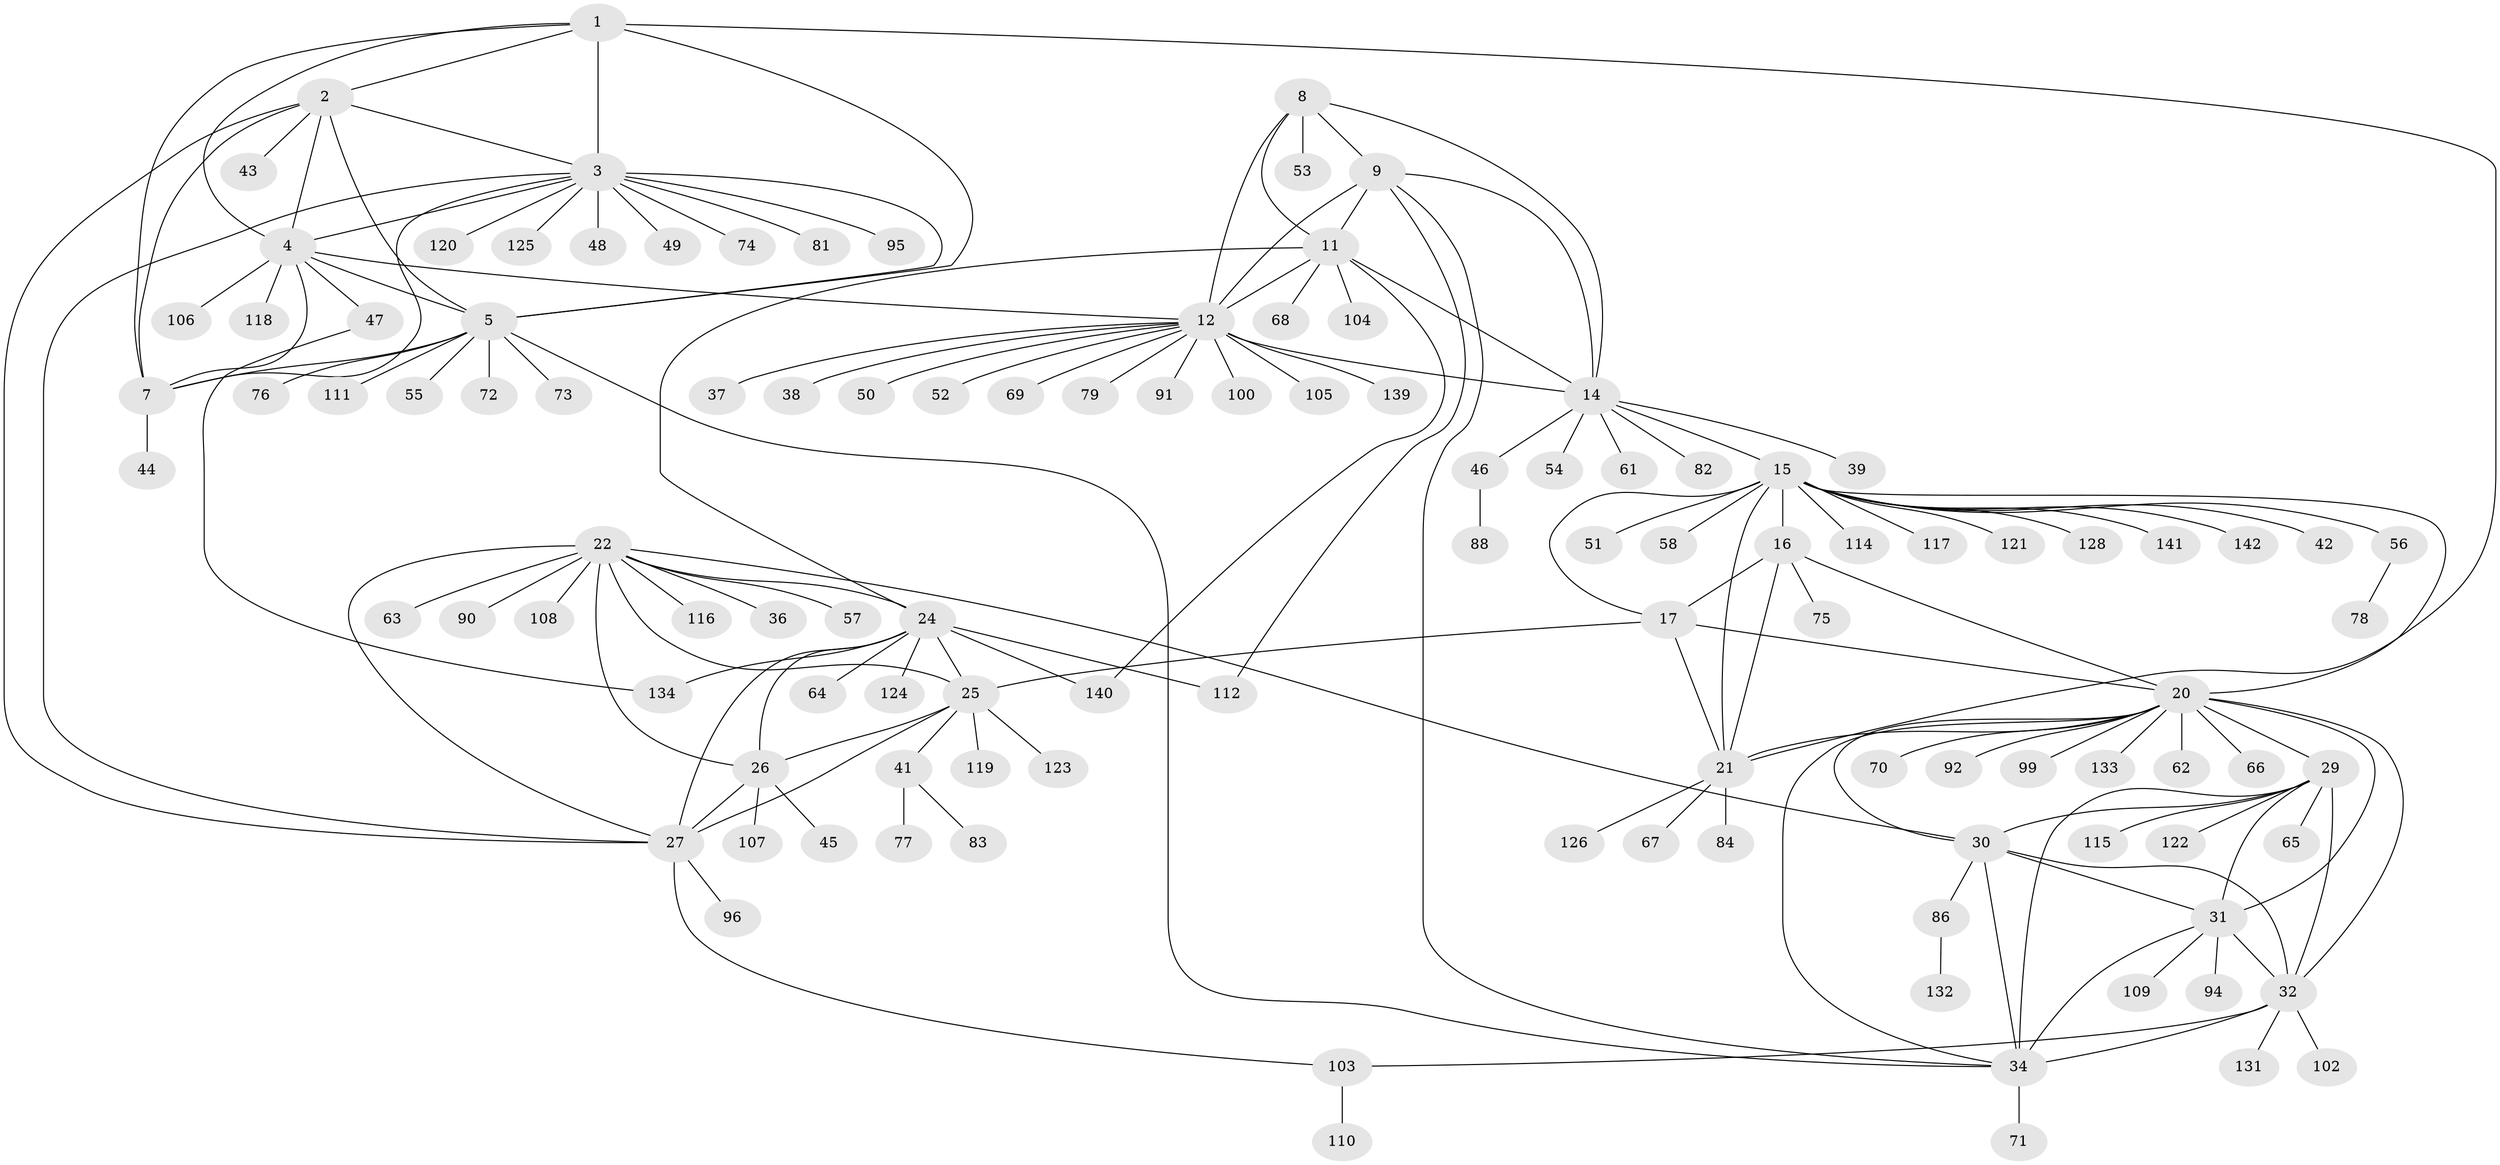 // original degree distribution, {8: 0.035211267605633804, 15: 0.007042253521126761, 11: 0.035211267605633804, 7: 0.06338028169014084, 10: 0.035211267605633804, 12: 0.02112676056338028, 13: 0.007042253521126761, 14: 0.007042253521126761, 6: 0.007042253521126761, 9: 0.028169014084507043, 1: 0.6408450704225352, 3: 0.02112676056338028, 2: 0.09154929577464789}
// Generated by graph-tools (version 1.1) at 2025/11/02/27/25 16:11:29]
// undirected, 114 vertices, 162 edges
graph export_dot {
graph [start="1"]
  node [color=gray90,style=filled];
  1 [super="+93"];
  2;
  3 [super="+135"];
  4 [super="+130"];
  5 [super="+6"];
  7 [super="+40"];
  8;
  9 [super="+10"];
  11;
  12 [super="+13"];
  14 [super="+137"];
  15 [super="+19"];
  16 [super="+18"];
  17;
  20 [super="+33"];
  21 [super="+60"];
  22 [super="+23"];
  24 [super="+59"];
  25 [super="+89"];
  26 [super="+28"];
  27 [super="+80"];
  29 [super="+87"];
  30 [super="+138"];
  31 [super="+113"];
  32 [super="+35"];
  34 [super="+98"];
  36;
  37;
  38;
  39;
  41;
  42;
  43;
  44;
  45;
  46;
  47 [super="+101"];
  48 [super="+127"];
  49;
  50;
  51;
  52;
  53;
  54;
  55;
  56;
  57 [super="+136"];
  58;
  61;
  62;
  63;
  64;
  65;
  66;
  67;
  68;
  69;
  70;
  71;
  72;
  73;
  74;
  75;
  76;
  77;
  78;
  79;
  81;
  82 [super="+85"];
  83;
  84;
  86;
  88;
  90;
  91;
  92;
  94 [super="+97"];
  95;
  96;
  99;
  100;
  102;
  103;
  104;
  105;
  106;
  107;
  108;
  109;
  110;
  111;
  112;
  114;
  115;
  116;
  117;
  118;
  119;
  120;
  121;
  122;
  123;
  124;
  125;
  126;
  128 [super="+129"];
  131;
  132;
  133;
  134;
  139;
  140;
  141;
  142;
  1 -- 2;
  1 -- 3;
  1 -- 4;
  1 -- 5 [weight=2];
  1 -- 7;
  1 -- 21;
  2 -- 3;
  2 -- 4;
  2 -- 5 [weight=2];
  2 -- 7;
  2 -- 27;
  2 -- 43;
  3 -- 4;
  3 -- 5 [weight=2];
  3 -- 7;
  3 -- 48;
  3 -- 49;
  3 -- 74;
  3 -- 81;
  3 -- 95;
  3 -- 120;
  3 -- 125;
  3 -- 27;
  4 -- 5 [weight=2];
  4 -- 7;
  4 -- 47;
  4 -- 106;
  4 -- 118;
  4 -- 12;
  5 -- 7 [weight=2];
  5 -- 34;
  5 -- 72;
  5 -- 73;
  5 -- 76;
  5 -- 111;
  5 -- 55;
  7 -- 44;
  8 -- 9 [weight=2];
  8 -- 11;
  8 -- 12 [weight=2];
  8 -- 14;
  8 -- 53;
  9 -- 11 [weight=2];
  9 -- 12 [weight=4];
  9 -- 14 [weight=2];
  9 -- 112;
  9 -- 34;
  11 -- 12 [weight=2];
  11 -- 14;
  11 -- 24;
  11 -- 68;
  11 -- 104;
  11 -- 140;
  12 -- 14 [weight=2];
  12 -- 37;
  12 -- 38;
  12 -- 52;
  12 -- 69;
  12 -- 105;
  12 -- 100;
  12 -- 139;
  12 -- 79;
  12 -- 50;
  12 -- 91;
  14 -- 39;
  14 -- 46;
  14 -- 54;
  14 -- 61;
  14 -- 82;
  14 -- 15;
  15 -- 16 [weight=4];
  15 -- 17 [weight=2];
  15 -- 20 [weight=2];
  15 -- 21 [weight=2];
  15 -- 42;
  15 -- 51;
  15 -- 56;
  15 -- 58;
  15 -- 114;
  15 -- 117;
  15 -- 128;
  15 -- 141;
  15 -- 142;
  15 -- 121;
  16 -- 17 [weight=2];
  16 -- 20 [weight=2];
  16 -- 21 [weight=2];
  16 -- 75;
  17 -- 20;
  17 -- 21;
  17 -- 25;
  20 -- 21;
  20 -- 62;
  20 -- 66;
  20 -- 70;
  20 -- 99;
  20 -- 133;
  20 -- 32 [weight=2];
  20 -- 34;
  20 -- 92;
  20 -- 29;
  20 -- 30;
  20 -- 31;
  21 -- 67;
  21 -- 84;
  21 -- 126;
  22 -- 24 [weight=2];
  22 -- 25 [weight=2];
  22 -- 26 [weight=4];
  22 -- 27 [weight=2];
  22 -- 30;
  22 -- 63;
  22 -- 116;
  22 -- 36;
  22 -- 108;
  22 -- 90;
  22 -- 57;
  24 -- 25;
  24 -- 26 [weight=2];
  24 -- 27;
  24 -- 112;
  24 -- 124;
  24 -- 134;
  24 -- 140;
  24 -- 64;
  25 -- 26 [weight=2];
  25 -- 27;
  25 -- 41;
  25 -- 119;
  25 -- 123;
  26 -- 27 [weight=2];
  26 -- 45;
  26 -- 107;
  27 -- 96;
  27 -- 103;
  29 -- 30;
  29 -- 31;
  29 -- 32 [weight=2];
  29 -- 34;
  29 -- 65;
  29 -- 115;
  29 -- 122;
  30 -- 31;
  30 -- 32 [weight=2];
  30 -- 34;
  30 -- 86;
  31 -- 32 [weight=2];
  31 -- 34;
  31 -- 94;
  31 -- 109;
  32 -- 34 [weight=2];
  32 -- 102;
  32 -- 131;
  32 -- 103;
  34 -- 71;
  41 -- 77;
  41 -- 83;
  46 -- 88;
  47 -- 134;
  56 -- 78;
  86 -- 132;
  103 -- 110;
}
